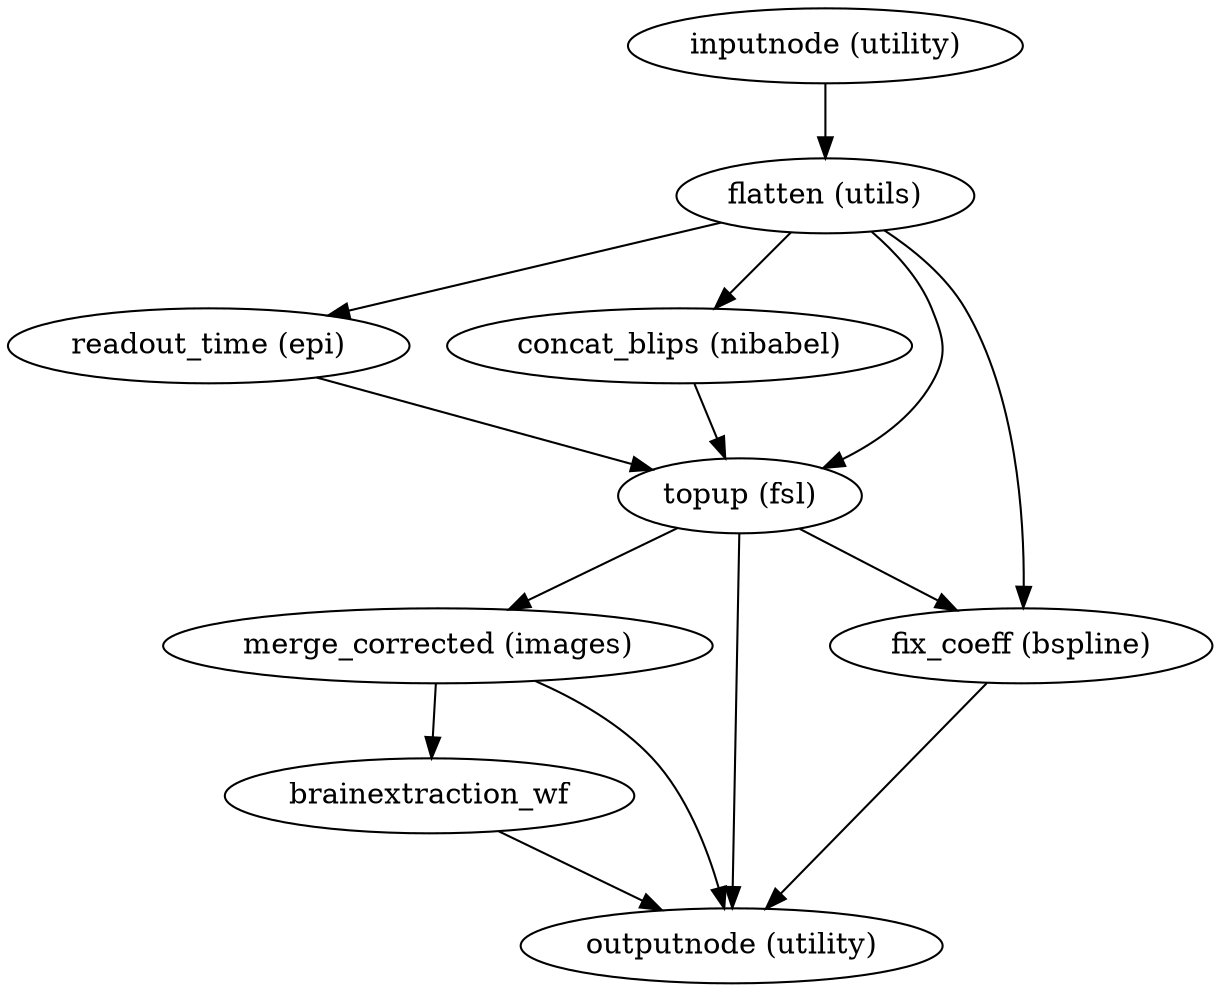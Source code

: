 strict digraph  {
"inputnode (utility)";
"flatten (utils)";
"readout_time (epi)";
"concat_blips (nibabel)";
"topup (fsl)";
"fix_coeff (bspline)";
"merge_corrected (images)";
"outputnode (utility)";
brainextraction_wf;
"inputnode (utility)" -> "flatten (utils)";
"flatten (utils)" -> "readout_time (epi)";
"flatten (utils)" -> "concat_blips (nibabel)";
"flatten (utils)" -> "topup (fsl)";
"flatten (utils)" -> "fix_coeff (bspline)";
"readout_time (epi)" -> "topup (fsl)";
"concat_blips (nibabel)" -> "topup (fsl)";
"topup (fsl)" -> "fix_coeff (bspline)";
"topup (fsl)" -> "merge_corrected (images)";
"topup (fsl)" -> "outputnode (utility)";
"fix_coeff (bspline)" -> "outputnode (utility)";
"merge_corrected (images)" -> brainextraction_wf;
"merge_corrected (images)" -> "outputnode (utility)";
brainextraction_wf -> "outputnode (utility)";
}
